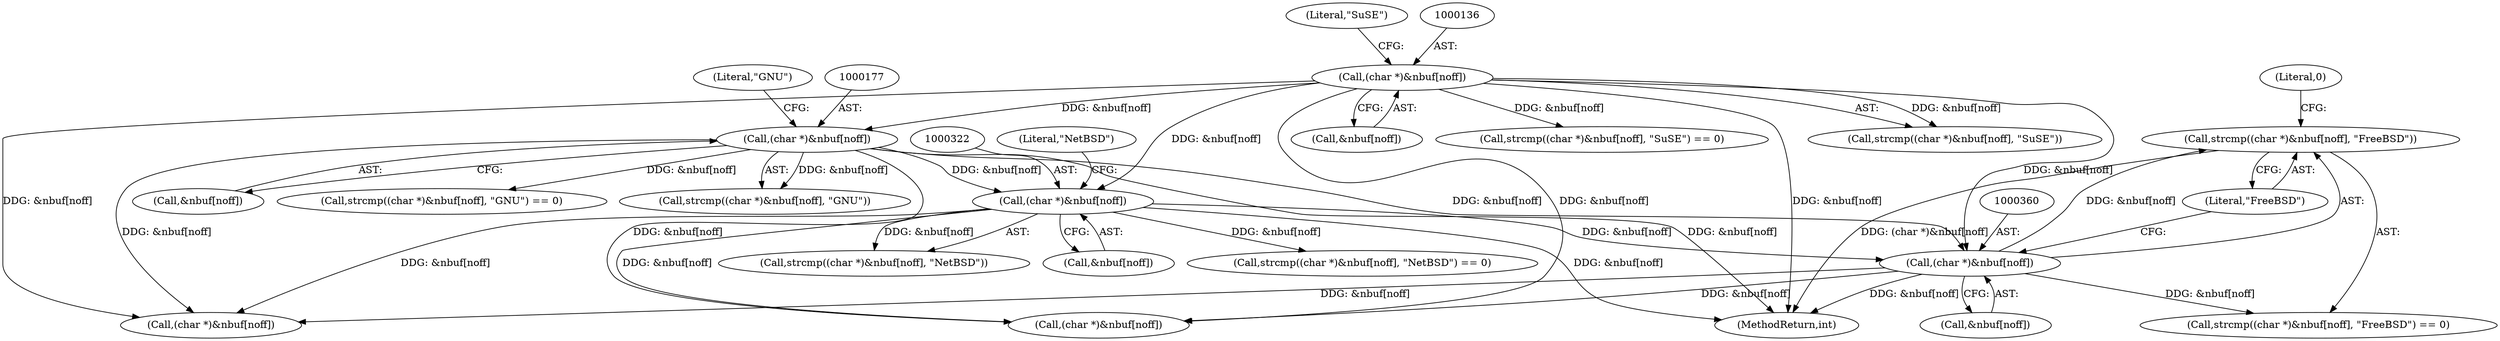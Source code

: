 digraph "0_file_ce90e05774dd77d86cfc8dfa6da57b32816841c4_2@API" {
"1000358" [label="(Call,strcmp((char *)&nbuf[noff], \"FreeBSD\"))"];
"1000359" [label="(Call,(char *)&nbuf[noff])"];
"1000176" [label="(Call,(char *)&nbuf[noff])"];
"1000135" [label="(Call,(char *)&nbuf[noff])"];
"1000321" [label="(Call,(char *)&nbuf[noff])"];
"1000327" [label="(Literal,\"NetBSD\")"];
"1000182" [label="(Literal,\"GNU\")"];
"1000175" [label="(Call,strcmp((char *)&nbuf[noff], \"GNU\"))"];
"1000437" [label="(Call,(char *)&nbuf[noff])"];
"1000321" [label="(Call,(char *)&nbuf[noff])"];
"1000319" [label="(Call,strcmp((char *)&nbuf[noff], \"NetBSD\") == 0)"];
"1000137" [label="(Call,&nbuf[noff])"];
"1000398" [label="(Call,(char *)&nbuf[noff])"];
"1000141" [label="(Literal,\"SuSE\")"];
"1000323" [label="(Call,&nbuf[noff])"];
"1000359" [label="(Call,(char *)&nbuf[noff])"];
"1000135" [label="(Call,(char *)&nbuf[noff])"];
"1000320" [label="(Call,strcmp((char *)&nbuf[noff], \"NetBSD\"))"];
"1000178" [label="(Call,&nbuf[noff])"];
"1000133" [label="(Call,strcmp((char *)&nbuf[noff], \"SuSE\") == 0)"];
"1000507" [label="(MethodReturn,int)"];
"1000358" [label="(Call,strcmp((char *)&nbuf[noff], \"FreeBSD\"))"];
"1000365" [label="(Literal,\"FreeBSD\")"];
"1000176" [label="(Call,(char *)&nbuf[noff])"];
"1000134" [label="(Call,strcmp((char *)&nbuf[noff], \"SuSE\"))"];
"1000174" [label="(Call,strcmp((char *)&nbuf[noff], \"GNU\") == 0)"];
"1000357" [label="(Call,strcmp((char *)&nbuf[noff], \"FreeBSD\") == 0)"];
"1000361" [label="(Call,&nbuf[noff])"];
"1000366" [label="(Literal,0)"];
"1000358" -> "1000357"  [label="AST: "];
"1000358" -> "1000365"  [label="CFG: "];
"1000359" -> "1000358"  [label="AST: "];
"1000365" -> "1000358"  [label="AST: "];
"1000366" -> "1000358"  [label="CFG: "];
"1000358" -> "1000507"  [label="DDG: (char *)&nbuf[noff]"];
"1000359" -> "1000358"  [label="DDG: &nbuf[noff]"];
"1000359" -> "1000361"  [label="CFG: "];
"1000360" -> "1000359"  [label="AST: "];
"1000361" -> "1000359"  [label="AST: "];
"1000365" -> "1000359"  [label="CFG: "];
"1000359" -> "1000507"  [label="DDG: &nbuf[noff]"];
"1000359" -> "1000357"  [label="DDG: &nbuf[noff]"];
"1000176" -> "1000359"  [label="DDG: &nbuf[noff]"];
"1000321" -> "1000359"  [label="DDG: &nbuf[noff]"];
"1000135" -> "1000359"  [label="DDG: &nbuf[noff]"];
"1000359" -> "1000398"  [label="DDG: &nbuf[noff]"];
"1000359" -> "1000437"  [label="DDG: &nbuf[noff]"];
"1000176" -> "1000175"  [label="AST: "];
"1000176" -> "1000178"  [label="CFG: "];
"1000177" -> "1000176"  [label="AST: "];
"1000178" -> "1000176"  [label="AST: "];
"1000182" -> "1000176"  [label="CFG: "];
"1000176" -> "1000507"  [label="DDG: &nbuf[noff]"];
"1000176" -> "1000174"  [label="DDG: &nbuf[noff]"];
"1000176" -> "1000175"  [label="DDG: &nbuf[noff]"];
"1000135" -> "1000176"  [label="DDG: &nbuf[noff]"];
"1000176" -> "1000321"  [label="DDG: &nbuf[noff]"];
"1000176" -> "1000398"  [label="DDG: &nbuf[noff]"];
"1000176" -> "1000437"  [label="DDG: &nbuf[noff]"];
"1000135" -> "1000134"  [label="AST: "];
"1000135" -> "1000137"  [label="CFG: "];
"1000136" -> "1000135"  [label="AST: "];
"1000137" -> "1000135"  [label="AST: "];
"1000141" -> "1000135"  [label="CFG: "];
"1000135" -> "1000507"  [label="DDG: &nbuf[noff]"];
"1000135" -> "1000133"  [label="DDG: &nbuf[noff]"];
"1000135" -> "1000134"  [label="DDG: &nbuf[noff]"];
"1000135" -> "1000321"  [label="DDG: &nbuf[noff]"];
"1000135" -> "1000398"  [label="DDG: &nbuf[noff]"];
"1000135" -> "1000437"  [label="DDG: &nbuf[noff]"];
"1000321" -> "1000320"  [label="AST: "];
"1000321" -> "1000323"  [label="CFG: "];
"1000322" -> "1000321"  [label="AST: "];
"1000323" -> "1000321"  [label="AST: "];
"1000327" -> "1000321"  [label="CFG: "];
"1000321" -> "1000507"  [label="DDG: &nbuf[noff]"];
"1000321" -> "1000319"  [label="DDG: &nbuf[noff]"];
"1000321" -> "1000320"  [label="DDG: &nbuf[noff]"];
"1000321" -> "1000398"  [label="DDG: &nbuf[noff]"];
"1000321" -> "1000437"  [label="DDG: &nbuf[noff]"];
}
